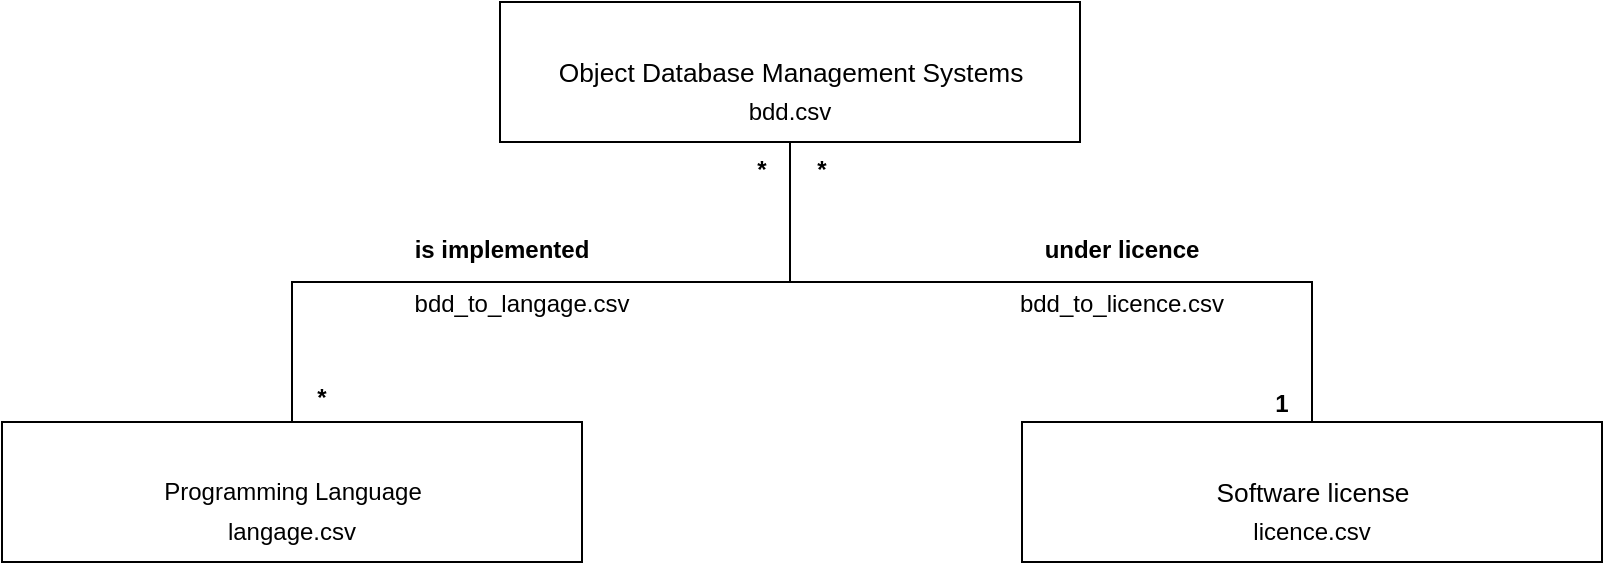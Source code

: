 <mxfile version="20.6.0" type="device"><diagram id="o7PIjAVm5J5-gZTPd7HH" name="Page-1"><mxGraphModel dx="1361" dy="742" grid="1" gridSize="10" guides="1" tooltips="1" connect="1" arrows="1" fold="1" page="1" pageScale="1" pageWidth="827" pageHeight="1169" math="0" shadow="0"><root><mxCell id="0"/><mxCell id="1" parent="0"/><mxCell id="lMPDeHUsTiWQVCW8K6iK-4" style="edgeStyle=orthogonalEdgeStyle;rounded=0;orthogonalLoop=1;jettySize=auto;html=1;exitX=0.5;exitY=1;exitDx=0;exitDy=0;endArrow=none;endFill=0;" edge="1" parent="1" source="lMPDeHUsTiWQVCW8K6iK-1" target="lMPDeHUsTiWQVCW8K6iK-3"><mxGeometry relative="1" as="geometry"/></mxCell><mxCell id="lMPDeHUsTiWQVCW8K6iK-5" style="edgeStyle=orthogonalEdgeStyle;rounded=0;orthogonalLoop=1;jettySize=auto;html=1;exitX=0.5;exitY=1;exitDx=0;exitDy=0;endArrow=none;endFill=0;" edge="1" parent="1" source="lMPDeHUsTiWQVCW8K6iK-1" target="lMPDeHUsTiWQVCW8K6iK-2"><mxGeometry relative="1" as="geometry"/></mxCell><mxCell id="lMPDeHUsTiWQVCW8K6iK-1" value="&lt;span dir=&quot;ltr&quot; role=&quot;presentation&quot; style=&quot;left: 98.544px; top: 309.394px; font-size: 13.155px; font-family: sans-serif; transform: scaleX(0.866);&quot;&gt;Object Database Management Systems&lt;/span&gt;" style="html=1;" vertex="1" parent="1"><mxGeometry x="269" y="280" width="290" height="70" as="geometry"/></mxCell><mxCell id="lMPDeHUsTiWQVCW8K6iK-2" value="Programming Language" style="html=1;" vertex="1" parent="1"><mxGeometry x="20" y="490" width="290" height="70" as="geometry"/></mxCell><mxCell id="lMPDeHUsTiWQVCW8K6iK-3" value="&lt;span dir=&quot;ltr&quot; role=&quot;presentation&quot; style=&quot;left: 98.544px; top: 330.059px; font-size: 13.155px; font-family: sans-serif; transform: scaleX(0.864);&quot;&gt;Software license &lt;/span&gt;" style="html=1;" vertex="1" parent="1"><mxGeometry x="530" y="490" width="290" height="70" as="geometry"/></mxCell><mxCell id="lMPDeHUsTiWQVCW8K6iK-6" value="is implemented" style="text;align=center;fontStyle=1;verticalAlign=middle;spacingLeft=3;spacingRight=3;strokeColor=none;rotatable=0;points=[[0,0.5],[1,0.5]];portConstraint=eastwest;" vertex="1" parent="1"><mxGeometry x="230" y="390" width="80" height="26" as="geometry"/></mxCell><mxCell id="lMPDeHUsTiWQVCW8K6iK-7" value="under licence" style="text;align=center;fontStyle=1;verticalAlign=middle;spacingLeft=3;spacingRight=3;strokeColor=none;rotatable=0;points=[[0,0.5],[1,0.5]];portConstraint=eastwest;" vertex="1" parent="1"><mxGeometry x="540" y="390" width="80" height="26" as="geometry"/></mxCell><mxCell id="lMPDeHUsTiWQVCW8K6iK-8" value="*" style="text;align=center;fontStyle=1;verticalAlign=middle;spacingLeft=3;spacingRight=3;strokeColor=none;rotatable=0;points=[[0,0.5],[1,0.5]];portConstraint=eastwest;" vertex="1" parent="1"><mxGeometry x="140" y="464" width="80" height="26" as="geometry"/></mxCell><mxCell id="lMPDeHUsTiWQVCW8K6iK-9" value="*" style="text;align=center;fontStyle=1;verticalAlign=middle;spacingLeft=3;spacingRight=3;strokeColor=none;rotatable=0;points=[[0,0.5],[1,0.5]];portConstraint=eastwest;" vertex="1" parent="1"><mxGeometry x="360" y="350" width="80" height="26" as="geometry"/></mxCell><mxCell id="lMPDeHUsTiWQVCW8K6iK-10" value="*" style="text;align=center;fontStyle=1;verticalAlign=middle;spacingLeft=3;spacingRight=3;strokeColor=none;rotatable=0;points=[[0,0.5],[1,0.5]];portConstraint=eastwest;" vertex="1" parent="1"><mxGeometry x="390" y="350" width="80" height="26" as="geometry"/></mxCell><mxCell id="lMPDeHUsTiWQVCW8K6iK-11" value="1" style="text;align=center;fontStyle=1;verticalAlign=middle;spacingLeft=3;spacingRight=3;strokeColor=none;rotatable=0;points=[[0,0.5],[1,0.5]];portConstraint=eastwest;" vertex="1" parent="1"><mxGeometry x="620" y="464" width="80" height="32" as="geometry"/></mxCell><mxCell id="lMPDeHUsTiWQVCW8K6iK-13" value="&lt;div&gt;bdd_to_langage.csv&lt;/div&gt;" style="text;html=1;strokeColor=none;fillColor=none;align=center;verticalAlign=middle;whiteSpace=wrap;rounded=0;" vertex="1" parent="1"><mxGeometry x="200" y="416" width="160" height="30" as="geometry"/></mxCell><mxCell id="lMPDeHUsTiWQVCW8K6iK-14" value="&lt;div&gt;langage.csv&lt;/div&gt;" style="text;html=1;strokeColor=none;fillColor=none;align=center;verticalAlign=middle;whiteSpace=wrap;rounded=0;" vertex="1" parent="1"><mxGeometry x="85" y="530" width="160" height="30" as="geometry"/></mxCell><mxCell id="lMPDeHUsTiWQVCW8K6iK-15" value="licence.csv" style="text;html=1;strokeColor=none;fillColor=none;align=center;verticalAlign=middle;whiteSpace=wrap;rounded=0;" vertex="1" parent="1"><mxGeometry x="595" y="530" width="160" height="30" as="geometry"/></mxCell><mxCell id="lMPDeHUsTiWQVCW8K6iK-16" value="&lt;div&gt;bdd.csv&lt;/div&gt;" style="text;html=1;strokeColor=none;fillColor=none;align=center;verticalAlign=middle;whiteSpace=wrap;rounded=0;" vertex="1" parent="1"><mxGeometry x="334" y="320" width="160" height="30" as="geometry"/></mxCell><mxCell id="lMPDeHUsTiWQVCW8K6iK-17" value="bdd_to_licence.csv" style="text;html=1;strokeColor=none;fillColor=none;align=center;verticalAlign=middle;whiteSpace=wrap;rounded=0;" vertex="1" parent="1"><mxGeometry x="500" y="416" width="160" height="30" as="geometry"/></mxCell></root></mxGraphModel></diagram></mxfile>
